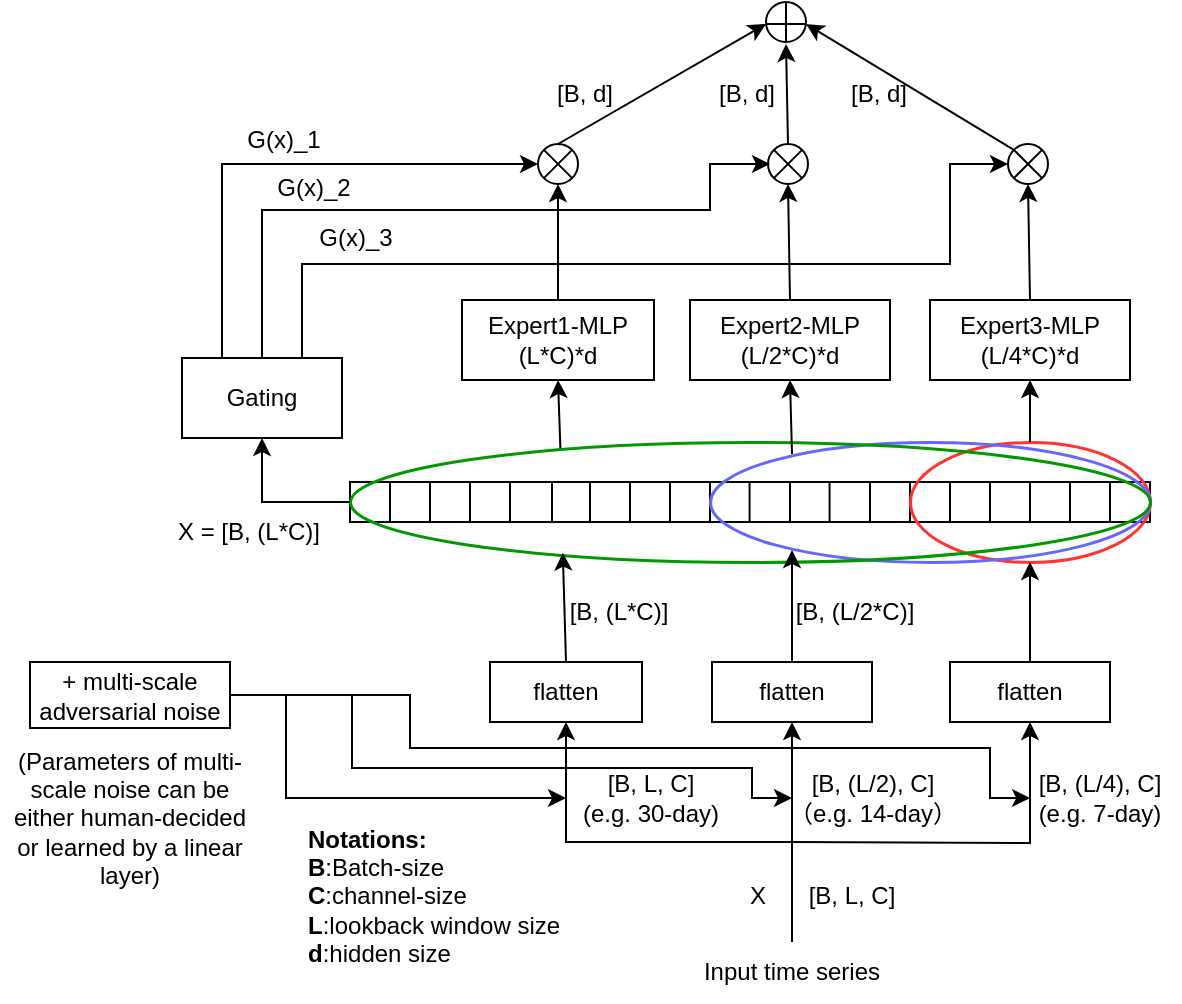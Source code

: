 <mxfile version="22.1.5" type="github">
  <diagram id="mCheTAdoRBEMM2ChDu2A" name="Page-1">
    <mxGraphModel dx="264" dy="119" grid="1" gridSize="10" guides="1" tooltips="1" connect="1" arrows="1" fold="1" page="1" pageScale="1" pageWidth="827" pageHeight="1169" math="0" shadow="0">
      <root>
        <mxCell id="0" />
        <mxCell id="1" parent="0" />
        <mxCell id="4p1qmTCOK1UH07okr2WW-84" value="" style="rounded=0;whiteSpace=wrap;html=1;" vertex="1" parent="1">
          <mxGeometry x="240" y="417" width="400" height="20" as="geometry" />
        </mxCell>
        <mxCell id="4p1qmTCOK1UH07okr2WW-85" value="" style="endArrow=none;html=1;rounded=0;exitX=0.06;exitY=0.006;exitDx=0;exitDy=0;exitPerimeter=0;entryX=0.06;entryY=1.006;entryDx=0;entryDy=0;entryPerimeter=0;" edge="1" parent="1">
          <mxGeometry width="50" height="50" relative="1" as="geometry">
            <mxPoint x="260.0" y="417.0" as="sourcePoint" />
            <mxPoint x="260.0" y="437.0" as="targetPoint" />
          </mxGeometry>
        </mxCell>
        <mxCell id="4p1qmTCOK1UH07okr2WW-86" value="" style="endArrow=none;html=1;rounded=0;exitX=0.06;exitY=0.006;exitDx=0;exitDy=0;exitPerimeter=0;entryX=0.06;entryY=1.006;entryDx=0;entryDy=0;entryPerimeter=0;" edge="1" parent="1">
          <mxGeometry width="50" height="50" relative="1" as="geometry">
            <mxPoint x="360" y="417" as="sourcePoint" />
            <mxPoint x="360" y="437" as="targetPoint" />
          </mxGeometry>
        </mxCell>
        <mxCell id="4p1qmTCOK1UH07okr2WW-87" value="" style="endArrow=none;html=1;rounded=0;exitX=0.06;exitY=0.006;exitDx=0;exitDy=0;exitPerimeter=0;entryX=0.06;entryY=1.006;entryDx=0;entryDy=0;entryPerimeter=0;" edge="1" parent="1">
          <mxGeometry width="50" height="50" relative="1" as="geometry">
            <mxPoint x="380" y="417" as="sourcePoint" />
            <mxPoint x="380" y="437" as="targetPoint" />
          </mxGeometry>
        </mxCell>
        <mxCell id="4p1qmTCOK1UH07okr2WW-88" value="" style="endArrow=none;html=1;rounded=0;exitX=0.06;exitY=0.006;exitDx=0;exitDy=0;exitPerimeter=0;entryX=0.06;entryY=1.006;entryDx=0;entryDy=0;entryPerimeter=0;" edge="1" parent="1">
          <mxGeometry width="50" height="50" relative="1" as="geometry">
            <mxPoint x="400" y="417" as="sourcePoint" />
            <mxPoint x="400" y="437" as="targetPoint" />
          </mxGeometry>
        </mxCell>
        <mxCell id="4p1qmTCOK1UH07okr2WW-89" value="" style="endArrow=none;html=1;rounded=0;exitX=0.06;exitY=0.006;exitDx=0;exitDy=0;exitPerimeter=0;entryX=0.06;entryY=1.006;entryDx=0;entryDy=0;entryPerimeter=0;" edge="1" parent="1">
          <mxGeometry width="50" height="50" relative="1" as="geometry">
            <mxPoint x="420" y="417" as="sourcePoint" />
            <mxPoint x="420" y="437" as="targetPoint" />
          </mxGeometry>
        </mxCell>
        <mxCell id="4p1qmTCOK1UH07okr2WW-90" value="" style="endArrow=none;html=1;rounded=0;exitX=0.06;exitY=0.006;exitDx=0;exitDy=0;exitPerimeter=0;entryX=0.06;entryY=1.006;entryDx=0;entryDy=0;entryPerimeter=0;" edge="1" parent="1">
          <mxGeometry width="50" height="50" relative="1" as="geometry">
            <mxPoint x="439.79" y="417" as="sourcePoint" />
            <mxPoint x="439.79" y="437" as="targetPoint" />
          </mxGeometry>
        </mxCell>
        <mxCell id="4p1qmTCOK1UH07okr2WW-91" value="" style="endArrow=none;html=1;rounded=0;exitX=0.06;exitY=0.006;exitDx=0;exitDy=0;exitPerimeter=0;entryX=0.06;entryY=1.006;entryDx=0;entryDy=0;entryPerimeter=0;" edge="1" parent="1">
          <mxGeometry width="50" height="50" relative="1" as="geometry">
            <mxPoint x="460" y="417" as="sourcePoint" />
            <mxPoint x="460" y="437" as="targetPoint" />
          </mxGeometry>
        </mxCell>
        <mxCell id="4p1qmTCOK1UH07okr2WW-92" value="" style="endArrow=none;html=1;rounded=0;exitX=0.06;exitY=0.006;exitDx=0;exitDy=0;exitPerimeter=0;entryX=0.06;entryY=1.006;entryDx=0;entryDy=0;entryPerimeter=0;" edge="1" parent="1">
          <mxGeometry width="50" height="50" relative="1" as="geometry">
            <mxPoint x="479.79" y="417" as="sourcePoint" />
            <mxPoint x="479.79" y="437" as="targetPoint" />
          </mxGeometry>
        </mxCell>
        <mxCell id="4p1qmTCOK1UH07okr2WW-93" value="" style="endArrow=none;html=1;rounded=0;exitX=0.06;exitY=0.006;exitDx=0;exitDy=0;exitPerimeter=0;entryX=0.06;entryY=1.006;entryDx=0;entryDy=0;entryPerimeter=0;" edge="1" parent="1">
          <mxGeometry width="50" height="50" relative="1" as="geometry">
            <mxPoint x="500" y="417" as="sourcePoint" />
            <mxPoint x="500" y="437" as="targetPoint" />
          </mxGeometry>
        </mxCell>
        <mxCell id="4p1qmTCOK1UH07okr2WW-94" value="" style="endArrow=none;html=1;rounded=0;exitX=0.06;exitY=0.006;exitDx=0;exitDy=0;exitPerimeter=0;entryX=0.06;entryY=1.006;entryDx=0;entryDy=0;entryPerimeter=0;" edge="1" parent="1">
          <mxGeometry width="50" height="50" relative="1" as="geometry">
            <mxPoint x="520" y="417" as="sourcePoint" />
            <mxPoint x="520" y="437" as="targetPoint" />
          </mxGeometry>
        </mxCell>
        <mxCell id="4p1qmTCOK1UH07okr2WW-95" value="" style="endArrow=none;html=1;rounded=0;exitX=0.06;exitY=0.006;exitDx=0;exitDy=0;exitPerimeter=0;entryX=0.06;entryY=1.006;entryDx=0;entryDy=0;entryPerimeter=0;" edge="1" parent="1">
          <mxGeometry width="50" height="50" relative="1" as="geometry">
            <mxPoint x="560" y="417" as="sourcePoint" />
            <mxPoint x="560" y="437" as="targetPoint" />
          </mxGeometry>
        </mxCell>
        <mxCell id="4p1qmTCOK1UH07okr2WW-96" value="" style="endArrow=none;html=1;rounded=0;exitX=0.06;exitY=0.006;exitDx=0;exitDy=0;exitPerimeter=0;entryX=0.06;entryY=1.006;entryDx=0;entryDy=0;entryPerimeter=0;" edge="1" parent="1">
          <mxGeometry width="50" height="50" relative="1" as="geometry">
            <mxPoint x="540" y="417" as="sourcePoint" />
            <mxPoint x="540" y="437" as="targetPoint" />
          </mxGeometry>
        </mxCell>
        <mxCell id="4p1qmTCOK1UH07okr2WW-97" value="" style="endArrow=none;html=1;rounded=0;exitX=0.06;exitY=0.006;exitDx=0;exitDy=0;exitPerimeter=0;entryX=0.06;entryY=1.006;entryDx=0;entryDy=0;entryPerimeter=0;" edge="1" parent="1">
          <mxGeometry width="50" height="50" relative="1" as="geometry">
            <mxPoint x="580" y="417" as="sourcePoint" />
            <mxPoint x="580" y="437" as="targetPoint" />
          </mxGeometry>
        </mxCell>
        <mxCell id="4p1qmTCOK1UH07okr2WW-98" value="" style="endArrow=none;html=1;rounded=0;exitX=0.06;exitY=0.006;exitDx=0;exitDy=0;exitPerimeter=0;entryX=0.06;entryY=1.006;entryDx=0;entryDy=0;entryPerimeter=0;" edge="1" parent="1">
          <mxGeometry width="50" height="50" relative="1" as="geometry">
            <mxPoint x="600" y="417" as="sourcePoint" />
            <mxPoint x="600" y="437" as="targetPoint" />
          </mxGeometry>
        </mxCell>
        <mxCell id="4p1qmTCOK1UH07okr2WW-99" value="" style="endArrow=none;html=1;rounded=0;exitX=0.06;exitY=0.006;exitDx=0;exitDy=0;exitPerimeter=0;entryX=0.06;entryY=1.006;entryDx=0;entryDy=0;entryPerimeter=0;" edge="1" parent="1">
          <mxGeometry width="50" height="50" relative="1" as="geometry">
            <mxPoint x="620" y="417" as="sourcePoint" />
            <mxPoint x="620" y="437" as="targetPoint" />
          </mxGeometry>
        </mxCell>
        <mxCell id="4p1qmTCOK1UH07okr2WW-100" value="" style="ellipse;whiteSpace=wrap;html=1;fillColor=none;strokeColor=#FF3333;strokeWidth=1.5;" vertex="1" parent="1">
          <mxGeometry x="520" y="397" width="120" height="60" as="geometry" />
        </mxCell>
        <mxCell id="4p1qmTCOK1UH07okr2WW-101" value="" style="ellipse;whiteSpace=wrap;html=1;fillColor=none;strokeColor=#6666FF;strokeWidth=1.5;" vertex="1" parent="1">
          <mxGeometry x="420" y="397" width="220" height="60" as="geometry" />
        </mxCell>
        <mxCell id="4p1qmTCOK1UH07okr2WW-102" value="" style="ellipse;whiteSpace=wrap;html=1;fillColor=none;strokeColor=#009900;strokeWidth=1.5;" vertex="1" parent="1">
          <mxGeometry x="240" y="397" width="400" height="60" as="geometry" />
        </mxCell>
        <mxCell id="4p1qmTCOK1UH07okr2WW-103" value="Expert1-MLP&lt;br&gt;(L*C)*d" style="rounded=0;whiteSpace=wrap;html=1;" vertex="1" parent="1">
          <mxGeometry x="296" y="326" width="96" height="40" as="geometry" />
        </mxCell>
        <mxCell id="4p1qmTCOK1UH07okr2WW-104" value="Expert2-MLP&lt;br&gt;(L/2*C)*d" style="rounded=0;whiteSpace=wrap;html=1;" vertex="1" parent="1">
          <mxGeometry x="410" y="326" width="100" height="40" as="geometry" />
        </mxCell>
        <mxCell id="4p1qmTCOK1UH07okr2WW-105" value="Expert3-MLP&lt;br&gt;(L/4*C)*d" style="rounded=0;whiteSpace=wrap;html=1;" vertex="1" parent="1">
          <mxGeometry x="530" y="326" width="100" height="40" as="geometry" />
        </mxCell>
        <mxCell id="4p1qmTCOK1UH07okr2WW-106" value="" style="endArrow=classic;html=1;rounded=0;exitX=0.263;exitY=0.051;exitDx=0;exitDy=0;entryX=0.5;entryY=1;entryDx=0;entryDy=0;exitPerimeter=0;" edge="1" parent="1" source="4p1qmTCOK1UH07okr2WW-102" target="4p1qmTCOK1UH07okr2WW-103">
          <mxGeometry width="50" height="50" relative="1" as="geometry">
            <mxPoint x="390" y="347" as="sourcePoint" />
            <mxPoint x="440" y="297" as="targetPoint" />
          </mxGeometry>
        </mxCell>
        <mxCell id="4p1qmTCOK1UH07okr2WW-107" value="" style="endArrow=classic;html=1;rounded=0;entryX=0.5;entryY=1;entryDx=0;entryDy=0;" edge="1" parent="1" target="4p1qmTCOK1UH07okr2WW-104">
          <mxGeometry width="50" height="50" relative="1" as="geometry">
            <mxPoint x="461" y="403" as="sourcePoint" />
            <mxPoint x="460" y="343" as="targetPoint" />
          </mxGeometry>
        </mxCell>
        <mxCell id="4p1qmTCOK1UH07okr2WW-108" value="" style="endArrow=classic;html=1;rounded=0;exitX=0.5;exitY=0;exitDx=0;exitDy=0;entryX=0.5;entryY=1;entryDx=0;entryDy=0;" edge="1" parent="1" source="4p1qmTCOK1UH07okr2WW-100" target="4p1qmTCOK1UH07okr2WW-105">
          <mxGeometry width="50" height="50" relative="1" as="geometry">
            <mxPoint x="570" y="331.5" as="sourcePoint" />
            <mxPoint x="574" y="222.5" as="targetPoint" />
          </mxGeometry>
        </mxCell>
        <mxCell id="4p1qmTCOK1UH07okr2WW-109" value="Gating" style="rounded=0;whiteSpace=wrap;html=1;" vertex="1" parent="1">
          <mxGeometry x="156" y="355" width="80" height="40" as="geometry" />
        </mxCell>
        <mxCell id="4p1qmTCOK1UH07okr2WW-110" value="" style="endArrow=classic;html=1;rounded=0;exitX=0;exitY=0.5;exitDx=0;exitDy=0;entryX=0.5;entryY=1;entryDx=0;entryDy=0;" edge="1" parent="1" source="4p1qmTCOK1UH07okr2WW-84" target="4p1qmTCOK1UH07okr2WW-109">
          <mxGeometry width="50" height="50" relative="1" as="geometry">
            <mxPoint x="340" y="437" as="sourcePoint" />
            <mxPoint x="390" y="387" as="targetPoint" />
            <Array as="points">
              <mxPoint x="196" y="427" />
            </Array>
          </mxGeometry>
        </mxCell>
        <mxCell id="4p1qmTCOK1UH07okr2WW-111" value="" style="ellipse;whiteSpace=wrap;html=1;aspect=fixed;fillColor=none;" vertex="1" parent="1">
          <mxGeometry x="334" y="248" width="20" height="20" as="geometry" />
        </mxCell>
        <mxCell id="4p1qmTCOK1UH07okr2WW-112" value="" style="endArrow=none;html=1;rounded=0;exitX=0;exitY=1;exitDx=0;exitDy=0;entryX=1;entryY=0;entryDx=0;entryDy=0;" edge="1" parent="1" source="4p1qmTCOK1UH07okr2WW-111" target="4p1qmTCOK1UH07okr2WW-111">
          <mxGeometry width="50" height="50" relative="1" as="geometry">
            <mxPoint x="337.653" y="272.877" as="sourcePoint" />
            <mxPoint x="360.35" y="253.12" as="targetPoint" />
          </mxGeometry>
        </mxCell>
        <mxCell id="4p1qmTCOK1UH07okr2WW-113" value="" style="endArrow=none;html=1;rounded=0;exitX=0;exitY=0;exitDx=0;exitDy=0;entryX=1;entryY=1;entryDx=0;entryDy=0;" edge="1" parent="1" source="4p1qmTCOK1UH07okr2WW-111" target="4p1qmTCOK1UH07okr2WW-111">
          <mxGeometry width="50" height="50" relative="1" as="geometry">
            <mxPoint x="348" y="284" as="sourcePoint" />
            <mxPoint x="371" y="264" as="targetPoint" />
          </mxGeometry>
        </mxCell>
        <mxCell id="4p1qmTCOK1UH07okr2WW-114" value="" style="ellipse;whiteSpace=wrap;html=1;aspect=fixed;fillColor=none;" vertex="1" parent="1">
          <mxGeometry x="449" y="248" width="20" height="20" as="geometry" />
        </mxCell>
        <mxCell id="4p1qmTCOK1UH07okr2WW-115" value="" style="endArrow=none;html=1;rounded=0;exitX=0;exitY=1;exitDx=0;exitDy=0;entryX=1;entryY=0;entryDx=0;entryDy=0;" edge="1" parent="1" source="4p1qmTCOK1UH07okr2WW-114" target="4p1qmTCOK1UH07okr2WW-114">
          <mxGeometry width="50" height="50" relative="1" as="geometry">
            <mxPoint x="422.653" y="282.877" as="sourcePoint" />
            <mxPoint x="445.35" y="263.12" as="targetPoint" />
          </mxGeometry>
        </mxCell>
        <mxCell id="4p1qmTCOK1UH07okr2WW-116" value="" style="endArrow=none;html=1;rounded=0;exitX=0;exitY=0;exitDx=0;exitDy=0;entryX=1;entryY=1;entryDx=0;entryDy=0;" edge="1" parent="1" source="4p1qmTCOK1UH07okr2WW-114" target="4p1qmTCOK1UH07okr2WW-114">
          <mxGeometry width="50" height="50" relative="1" as="geometry">
            <mxPoint x="433" y="294" as="sourcePoint" />
            <mxPoint x="456" y="274" as="targetPoint" />
          </mxGeometry>
        </mxCell>
        <mxCell id="4p1qmTCOK1UH07okr2WW-117" value="" style="ellipse;whiteSpace=wrap;html=1;aspect=fixed;fillColor=none;" vertex="1" parent="1">
          <mxGeometry x="569" y="248" width="20" height="20" as="geometry" />
        </mxCell>
        <mxCell id="4p1qmTCOK1UH07okr2WW-118" value="" style="endArrow=none;html=1;rounded=0;exitX=0;exitY=1;exitDx=0;exitDy=0;entryX=1;entryY=0;entryDx=0;entryDy=0;" edge="1" parent="1" source="4p1qmTCOK1UH07okr2WW-117" target="4p1qmTCOK1UH07okr2WW-117">
          <mxGeometry width="50" height="50" relative="1" as="geometry">
            <mxPoint x="572.653" y="272.877" as="sourcePoint" />
            <mxPoint x="595.35" y="253.12" as="targetPoint" />
          </mxGeometry>
        </mxCell>
        <mxCell id="4p1qmTCOK1UH07okr2WW-119" value="" style="endArrow=none;html=1;rounded=0;exitX=0;exitY=0;exitDx=0;exitDy=0;entryX=1;entryY=1;entryDx=0;entryDy=0;" edge="1" parent="1" source="4p1qmTCOK1UH07okr2WW-117" target="4p1qmTCOK1UH07okr2WW-117">
          <mxGeometry width="50" height="50" relative="1" as="geometry">
            <mxPoint x="583" y="284" as="sourcePoint" />
            <mxPoint x="606" y="264" as="targetPoint" />
          </mxGeometry>
        </mxCell>
        <mxCell id="4p1qmTCOK1UH07okr2WW-120" value="" style="endArrow=classic;html=1;rounded=0;entryX=0;entryY=0.5;entryDx=0;entryDy=0;exitX=0.25;exitY=0;exitDx=0;exitDy=0;" edge="1" parent="1" source="4p1qmTCOK1UH07okr2WW-109" target="4p1qmTCOK1UH07okr2WW-111">
          <mxGeometry width="50" height="50" relative="1" as="geometry">
            <mxPoint x="176" y="350" as="sourcePoint" />
            <mxPoint x="270" y="238" as="targetPoint" />
            <Array as="points">
              <mxPoint x="176" y="258" />
            </Array>
          </mxGeometry>
        </mxCell>
        <mxCell id="4p1qmTCOK1UH07okr2WW-121" value="" style="endArrow=classic;html=1;rounded=0;exitX=0.5;exitY=0;exitDx=0;exitDy=0;entryX=0.5;entryY=1;entryDx=0;entryDy=0;" edge="1" parent="1" source="4p1qmTCOK1UH07okr2WW-103" target="4p1qmTCOK1UH07okr2WW-111">
          <mxGeometry width="50" height="50" relative="1" as="geometry">
            <mxPoint x="370" y="306" as="sourcePoint" />
            <mxPoint x="420" y="266" as="targetPoint" />
          </mxGeometry>
        </mxCell>
        <mxCell id="4p1qmTCOK1UH07okr2WW-122" value="" style="endArrow=classic;html=1;rounded=0;exitX=0.5;exitY=0;exitDx=0;exitDy=0;entryX=0.5;entryY=1;entryDx=0;entryDy=0;" edge="1" parent="1" source="4p1qmTCOK1UH07okr2WW-104" target="4p1qmTCOK1UH07okr2WW-114">
          <mxGeometry width="50" height="50" relative="1" as="geometry">
            <mxPoint x="330" y="246" as="sourcePoint" />
            <mxPoint x="380" y="196" as="targetPoint" />
          </mxGeometry>
        </mxCell>
        <mxCell id="4p1qmTCOK1UH07okr2WW-123" value="" style="endArrow=classic;html=1;rounded=0;exitX=0.5;exitY=0;exitDx=0;exitDy=0;entryX=0.5;entryY=1;entryDx=0;entryDy=0;" edge="1" parent="1" source="4p1qmTCOK1UH07okr2WW-105" target="4p1qmTCOK1UH07okr2WW-117">
          <mxGeometry width="50" height="50" relative="1" as="geometry">
            <mxPoint x="480" y="323" as="sourcePoint" />
            <mxPoint x="480" y="266" as="targetPoint" />
          </mxGeometry>
        </mxCell>
        <mxCell id="4p1qmTCOK1UH07okr2WW-124" value="" style="endArrow=classic;html=1;rounded=0;exitX=0.5;exitY=0;exitDx=0;exitDy=0;" edge="1" parent="1" source="4p1qmTCOK1UH07okr2WW-109">
          <mxGeometry width="50" height="50" relative="1" as="geometry">
            <mxPoint x="196" y="368" as="sourcePoint" />
            <mxPoint x="450" y="258" as="targetPoint" />
            <Array as="points">
              <mxPoint x="196" y="281" />
              <mxPoint x="420" y="281" />
              <mxPoint x="420" y="258" />
            </Array>
          </mxGeometry>
        </mxCell>
        <mxCell id="4p1qmTCOK1UH07okr2WW-125" value="" style="endArrow=classic;html=1;rounded=0;entryX=0;entryY=0.5;entryDx=0;entryDy=0;exitX=0.75;exitY=0;exitDx=0;exitDy=0;" edge="1" parent="1" source="4p1qmTCOK1UH07okr2WW-109" target="4p1qmTCOK1UH07okr2WW-117">
          <mxGeometry width="50" height="50" relative="1" as="geometry">
            <mxPoint x="220" y="350" as="sourcePoint" />
            <mxPoint x="470" y="268" as="targetPoint" />
            <Array as="points">
              <mxPoint x="216" y="308" />
              <mxPoint x="540" y="308" />
              <mxPoint x="540" y="258" />
            </Array>
          </mxGeometry>
        </mxCell>
        <mxCell id="4p1qmTCOK1UH07okr2WW-126" value="" style="ellipse;whiteSpace=wrap;html=1;aspect=fixed;fillColor=none;direction=east;flipH=1;flipV=1;" vertex="1" parent="1">
          <mxGeometry x="448" y="177" width="20" height="20" as="geometry" />
        </mxCell>
        <mxCell id="4p1qmTCOK1UH07okr2WW-127" value="" style="endArrow=none;html=1;rounded=0;exitX=0;exitY=0.5;exitDx=0;exitDy=0;entryX=1;entryY=0.5;entryDx=0;entryDy=0;" edge="1" parent="1">
          <mxGeometry width="50" height="50" relative="1" as="geometry">
            <mxPoint x="448" y="188" as="sourcePoint" />
            <mxPoint x="468" y="188" as="targetPoint" />
          </mxGeometry>
        </mxCell>
        <mxCell id="4p1qmTCOK1UH07okr2WW-128" value="" style="endArrow=none;html=1;rounded=0;exitX=0.5;exitY=0;exitDx=0;exitDy=0;entryX=0.5;entryY=1;entryDx=0;entryDy=0;" edge="1" parent="1" source="4p1qmTCOK1UH07okr2WW-126" target="4p1qmTCOK1UH07okr2WW-126">
          <mxGeometry width="50" height="50" relative="1" as="geometry">
            <mxPoint x="454" y="161.0" as="sourcePoint" />
            <mxPoint x="431" y="181.0" as="targetPoint" />
          </mxGeometry>
        </mxCell>
        <mxCell id="4p1qmTCOK1UH07okr2WW-129" value="" style="endArrow=classic;html=1;rounded=0;exitX=0.5;exitY=0;exitDx=0;exitDy=0;entryX=0;entryY=0.5;entryDx=0;entryDy=0;" edge="1" parent="1" source="4p1qmTCOK1UH07okr2WW-111">
          <mxGeometry width="50" height="50" relative="1" as="geometry">
            <mxPoint x="350" y="208" as="sourcePoint" />
            <mxPoint x="448" y="188" as="targetPoint" />
          </mxGeometry>
        </mxCell>
        <mxCell id="4p1qmTCOK1UH07okr2WW-130" value="" style="endArrow=classic;html=1;rounded=0;exitX=0.5;exitY=0;exitDx=0;exitDy=0;entryX=0.5;entryY=1;entryDx=0;entryDy=0;" edge="1" parent="1" source="4p1qmTCOK1UH07okr2WW-114">
          <mxGeometry width="50" height="50" relative="1" as="geometry">
            <mxPoint x="485" y="238" as="sourcePoint" />
            <mxPoint x="458" y="198" as="targetPoint" />
          </mxGeometry>
        </mxCell>
        <mxCell id="4p1qmTCOK1UH07okr2WW-131" style="edgeStyle=orthogonalEdgeStyle;rounded=0;orthogonalLoop=1;jettySize=auto;html=1;exitX=0.5;exitY=0;exitDx=0;exitDy=0;entryX=0.5;entryY=1;entryDx=0;entryDy=0;" edge="1" parent="1" target="4p1qmTCOK1UH07okr2WW-138">
          <mxGeometry relative="1" as="geometry">
            <mxPoint x="461" y="627" as="sourcePoint" />
            <mxPoint x="370" y="577" as="targetPoint" />
            <Array as="points">
              <mxPoint x="461" y="597" />
              <mxPoint x="348" y="597" />
            </Array>
          </mxGeometry>
        </mxCell>
        <mxCell id="4p1qmTCOK1UH07okr2WW-132" style="edgeStyle=orthogonalEdgeStyle;rounded=0;orthogonalLoop=1;jettySize=auto;html=1;entryX=0.5;entryY=1;entryDx=0;entryDy=0;" edge="1" parent="1" target="4p1qmTCOK1UH07okr2WW-140">
          <mxGeometry relative="1" as="geometry">
            <mxPoint x="461" y="597" as="sourcePoint" />
            <mxPoint x="577" y="577" as="targetPoint" />
          </mxGeometry>
        </mxCell>
        <mxCell id="4p1qmTCOK1UH07okr2WW-133" value="X" style="text;html=1;strokeColor=none;fillColor=none;align=center;verticalAlign=middle;whiteSpace=wrap;rounded=0;" vertex="1" parent="1">
          <mxGeometry x="434" y="609" width="20" height="30" as="geometry" />
        </mxCell>
        <mxCell id="4p1qmTCOK1UH07okr2WW-134" value="[B, L, C]" style="text;html=1;strokeColor=none;fillColor=none;align=center;verticalAlign=middle;whiteSpace=wrap;rounded=0;" vertex="1" parent="1">
          <mxGeometry x="466" y="609" width="50" height="30" as="geometry" />
        </mxCell>
        <mxCell id="4p1qmTCOK1UH07okr2WW-135" value="[B, L, C]&lt;br&gt;(e.g. 30-day)" style="text;html=1;strokeColor=none;fillColor=none;align=center;verticalAlign=middle;whiteSpace=wrap;rounded=0;" vertex="1" parent="1">
          <mxGeometry x="351" y="560" width="79" height="30" as="geometry" />
        </mxCell>
        <mxCell id="4p1qmTCOK1UH07okr2WW-136" value="[B, (L/2), C]&lt;br&gt;（e.g. 14-day）" style="text;html=1;strokeColor=none;fillColor=none;align=center;verticalAlign=middle;whiteSpace=wrap;rounded=0;" vertex="1" parent="1">
          <mxGeometry x="454" y="560" width="95" height="30" as="geometry" />
        </mxCell>
        <mxCell id="4p1qmTCOK1UH07okr2WW-137" value="[B, (L/4), C]&lt;br&gt;(e.g. 7-day)" style="text;html=1;strokeColor=none;fillColor=none;align=center;verticalAlign=middle;whiteSpace=wrap;rounded=0;" vertex="1" parent="1">
          <mxGeometry x="575" y="560" width="80" height="30" as="geometry" />
        </mxCell>
        <mxCell id="4p1qmTCOK1UH07okr2WW-138" value="flatten" style="rounded=0;whiteSpace=wrap;html=1;" vertex="1" parent="1">
          <mxGeometry x="310" y="507" width="76" height="30" as="geometry" />
        </mxCell>
        <mxCell id="4p1qmTCOK1UH07okr2WW-139" value="flatten" style="rounded=0;whiteSpace=wrap;html=1;" vertex="1" parent="1">
          <mxGeometry x="421" y="507" width="80" height="30" as="geometry" />
        </mxCell>
        <mxCell id="4p1qmTCOK1UH07okr2WW-140" value="flatten" style="rounded=0;whiteSpace=wrap;html=1;" vertex="1" parent="1">
          <mxGeometry x="540" y="507" width="80" height="30" as="geometry" />
        </mxCell>
        <mxCell id="4p1qmTCOK1UH07okr2WW-141" value="" style="endArrow=classic;html=1;rounded=0;exitX=0.5;exitY=0;exitDx=0;exitDy=0;entryX=0.266;entryY=0.922;entryDx=0;entryDy=0;entryPerimeter=0;" edge="1" parent="1" source="4p1qmTCOK1UH07okr2WW-138" target="4p1qmTCOK1UH07okr2WW-102">
          <mxGeometry width="50" height="50" relative="1" as="geometry">
            <mxPoint x="420" y="557" as="sourcePoint" />
            <mxPoint x="370" y="447" as="targetPoint" />
          </mxGeometry>
        </mxCell>
        <mxCell id="4p1qmTCOK1UH07okr2WW-142" value="" style="endArrow=classic;html=1;rounded=0;exitX=0.5;exitY=0;exitDx=0;exitDy=0;" edge="1" parent="1" source="4p1qmTCOK1UH07okr2WW-139">
          <mxGeometry width="50" height="50" relative="1" as="geometry">
            <mxPoint x="461" y="510" as="sourcePoint" />
            <mxPoint x="461" y="451" as="targetPoint" />
          </mxGeometry>
        </mxCell>
        <mxCell id="4p1qmTCOK1UH07okr2WW-143" value="" style="endArrow=classic;html=1;rounded=0;exitX=0.5;exitY=0;exitDx=0;exitDy=0;entryX=0.5;entryY=1;entryDx=0;entryDy=0;" edge="1" parent="1" source="4p1qmTCOK1UH07okr2WW-140" target="4p1qmTCOK1UH07okr2WW-100">
          <mxGeometry width="50" height="50" relative="1" as="geometry">
            <mxPoint x="430" y="397" as="sourcePoint" />
            <mxPoint x="570" y="467" as="targetPoint" />
          </mxGeometry>
        </mxCell>
        <mxCell id="4p1qmTCOK1UH07okr2WW-144" value="" style="endArrow=none;html=1;rounded=0;exitX=0.06;exitY=0.006;exitDx=0;exitDy=0;exitPerimeter=0;entryX=0.06;entryY=1.006;entryDx=0;entryDy=0;entryPerimeter=0;" edge="1" parent="1">
          <mxGeometry width="50" height="50" relative="1" as="geometry">
            <mxPoint x="341" y="417" as="sourcePoint" />
            <mxPoint x="341" y="437" as="targetPoint" />
          </mxGeometry>
        </mxCell>
        <mxCell id="4p1qmTCOK1UH07okr2WW-145" value="" style="endArrow=none;html=1;rounded=0;exitX=0.06;exitY=0.006;exitDx=0;exitDy=0;exitPerimeter=0;entryX=0.06;entryY=1.006;entryDx=0;entryDy=0;entryPerimeter=0;" edge="1" parent="1">
          <mxGeometry width="50" height="50" relative="1" as="geometry">
            <mxPoint x="320" y="417" as="sourcePoint" />
            <mxPoint x="320" y="437" as="targetPoint" />
          </mxGeometry>
        </mxCell>
        <mxCell id="4p1qmTCOK1UH07okr2WW-146" value="" style="endArrow=none;html=1;rounded=0;exitX=0.06;exitY=0.006;exitDx=0;exitDy=0;exitPerimeter=0;entryX=0.06;entryY=1.006;entryDx=0;entryDy=0;entryPerimeter=0;" edge="1" parent="1">
          <mxGeometry width="50" height="50" relative="1" as="geometry">
            <mxPoint x="300" y="417" as="sourcePoint" />
            <mxPoint x="300" y="437" as="targetPoint" />
          </mxGeometry>
        </mxCell>
        <mxCell id="4p1qmTCOK1UH07okr2WW-147" value="" style="endArrow=none;html=1;rounded=0;exitX=0.06;exitY=0.006;exitDx=0;exitDy=0;exitPerimeter=0;entryX=0.06;entryY=1.006;entryDx=0;entryDy=0;entryPerimeter=0;" edge="1" parent="1">
          <mxGeometry width="50" height="50" relative="1" as="geometry">
            <mxPoint x="280" y="417" as="sourcePoint" />
            <mxPoint x="280" y="437" as="targetPoint" />
          </mxGeometry>
        </mxCell>
        <mxCell id="4p1qmTCOK1UH07okr2WW-148" value="[B, (L*C)]" style="text;html=1;strokeColor=none;fillColor=none;align=center;verticalAlign=middle;whiteSpace=wrap;rounded=0;" vertex="1" parent="1">
          <mxGeometry x="335" y="467" width="79" height="30" as="geometry" />
        </mxCell>
        <mxCell id="4p1qmTCOK1UH07okr2WW-149" value="[B, (L/2*C)]" style="text;html=1;strokeColor=none;fillColor=none;align=center;verticalAlign=middle;whiteSpace=wrap;rounded=0;" vertex="1" parent="1">
          <mxGeometry x="445" y="467" width="95" height="30" as="geometry" />
        </mxCell>
        <mxCell id="4p1qmTCOK1UH07okr2WW-150" style="edgeStyle=orthogonalEdgeStyle;rounded=0;orthogonalLoop=1;jettySize=auto;html=1;exitX=0.5;exitY=1;exitDx=0;exitDy=0;" edge="1" parent="1" source="4p1qmTCOK1UH07okr2WW-103" target="4p1qmTCOK1UH07okr2WW-103">
          <mxGeometry relative="1" as="geometry" />
        </mxCell>
        <mxCell id="4p1qmTCOK1UH07okr2WW-151" value="&lt;b&gt;Notations:&lt;/b&gt;&lt;br&gt;&lt;b&gt;B&lt;/b&gt;:Batch-size&lt;br&gt;&lt;b&gt;C&lt;/b&gt;:channel-size&lt;br&gt;&lt;b&gt;L&lt;/b&gt;:lookback window size&lt;br&gt;&lt;b&gt;d&lt;/b&gt;:hidden size" style="text;html=1;strokeColor=none;fillColor=none;align=left;verticalAlign=middle;whiteSpace=wrap;rounded=0;" vertex="1" parent="1">
          <mxGeometry x="217" y="609" width="134" height="30" as="geometry" />
        </mxCell>
        <mxCell id="4p1qmTCOK1UH07okr2WW-152" style="edgeStyle=orthogonalEdgeStyle;rounded=0;orthogonalLoop=1;jettySize=auto;html=1;" edge="1" parent="1" source="4p1qmTCOK1UH07okr2WW-153" target="4p1qmTCOK1UH07okr2WW-139">
          <mxGeometry relative="1" as="geometry" />
        </mxCell>
        <mxCell id="4p1qmTCOK1UH07okr2WW-153" value="Input time series" style="text;html=1;strokeColor=none;fillColor=none;align=center;verticalAlign=middle;whiteSpace=wrap;rounded=0;" vertex="1" parent="1">
          <mxGeometry x="376" y="647" width="170" height="30" as="geometry" />
        </mxCell>
        <mxCell id="4p1qmTCOK1UH07okr2WW-154" value="[B, d]" style="text;html=1;strokeColor=none;fillColor=none;align=center;verticalAlign=middle;whiteSpace=wrap;rounded=0;" vertex="1" parent="1">
          <mxGeometry x="341" y="208" width="33" height="30" as="geometry" />
        </mxCell>
        <mxCell id="4p1qmTCOK1UH07okr2WW-155" value="[B, d]" style="text;html=1;strokeColor=none;fillColor=none;align=center;verticalAlign=middle;whiteSpace=wrap;rounded=0;" vertex="1" parent="1">
          <mxGeometry x="422" y="208" width="33" height="30" as="geometry" />
        </mxCell>
        <mxCell id="4p1qmTCOK1UH07okr2WW-156" value="[B, d]" style="text;html=1;strokeColor=none;fillColor=none;align=center;verticalAlign=middle;whiteSpace=wrap;rounded=0;" vertex="1" parent="1">
          <mxGeometry x="488" y="208" width="33" height="30" as="geometry" />
        </mxCell>
        <mxCell id="4p1qmTCOK1UH07okr2WW-157" value="" style="endArrow=classic;html=1;rounded=0;exitX=0;exitY=0;exitDx=0;exitDy=0;entryX=1;entryY=0.5;entryDx=0;entryDy=0;" edge="1" parent="1" source="4p1qmTCOK1UH07okr2WW-117">
          <mxGeometry width="50" height="50" relative="1" as="geometry">
            <mxPoint x="410" y="198" as="sourcePoint" />
            <mxPoint x="468" y="188" as="targetPoint" />
          </mxGeometry>
        </mxCell>
        <mxCell id="4p1qmTCOK1UH07okr2WW-158" value="X = [B, (L*C)]" style="text;html=1;strokeColor=none;fillColor=none;align=center;verticalAlign=middle;whiteSpace=wrap;rounded=0;" vertex="1" parent="1">
          <mxGeometry x="150" y="427" width="79" height="30" as="geometry" />
        </mxCell>
        <mxCell id="4p1qmTCOK1UH07okr2WW-159" value="G(x)_1" style="text;html=1;strokeColor=none;fillColor=none;align=center;verticalAlign=middle;whiteSpace=wrap;rounded=0;" vertex="1" parent="1">
          <mxGeometry x="185" y="238" width="44" height="16" as="geometry" />
        </mxCell>
        <mxCell id="4p1qmTCOK1UH07okr2WW-160" value="G(x)_2" style="text;html=1;strokeColor=none;fillColor=none;align=center;verticalAlign=middle;whiteSpace=wrap;rounded=0;" vertex="1" parent="1">
          <mxGeometry x="200" y="262" width="44" height="16" as="geometry" />
        </mxCell>
        <mxCell id="4p1qmTCOK1UH07okr2WW-161" value="G(x)_3" style="text;html=1;strokeColor=none;fillColor=none;align=center;verticalAlign=middle;whiteSpace=wrap;rounded=0;" vertex="1" parent="1">
          <mxGeometry x="221" y="287" width="44" height="16" as="geometry" />
        </mxCell>
        <mxCell id="4p1qmTCOK1UH07okr2WW-162" style="edgeStyle=orthogonalEdgeStyle;rounded=0;orthogonalLoop=1;jettySize=auto;html=1;" edge="1" parent="1">
          <mxGeometry relative="1" as="geometry">
            <Array as="points">
              <mxPoint x="208" y="524" />
              <mxPoint x="208" y="575" />
            </Array>
            <mxPoint x="178" y="523.488" as="sourcePoint" />
            <mxPoint x="348" y="575" as="targetPoint" />
          </mxGeometry>
        </mxCell>
        <mxCell id="4p1qmTCOK1UH07okr2WW-163" style="edgeStyle=orthogonalEdgeStyle;rounded=0;orthogonalLoop=1;jettySize=auto;html=1;" edge="1" parent="1">
          <mxGeometry relative="1" as="geometry">
            <Array as="points">
              <mxPoint x="241" y="524" />
              <mxPoint x="241" y="560" />
              <mxPoint x="441" y="560" />
              <mxPoint x="441" y="575" />
            </Array>
            <mxPoint x="181" y="523.488" as="sourcePoint" />
            <mxPoint x="461" y="575" as="targetPoint" />
          </mxGeometry>
        </mxCell>
        <mxCell id="4p1qmTCOK1UH07okr2WW-164" style="edgeStyle=orthogonalEdgeStyle;rounded=0;orthogonalLoop=1;jettySize=auto;html=1;entryX=0.063;entryY=0.5;entryDx=0;entryDy=0;entryPerimeter=0;" edge="1" parent="1" source="4p1qmTCOK1UH07okr2WW-165" target="4p1qmTCOK1UH07okr2WW-137">
          <mxGeometry relative="1" as="geometry">
            <mxPoint x="270" y="550" as="targetPoint" />
            <Array as="points">
              <mxPoint x="270" y="524" />
              <mxPoint x="270" y="550" />
              <mxPoint x="560" y="550" />
              <mxPoint x="560" y="575" />
            </Array>
          </mxGeometry>
        </mxCell>
        <mxCell id="4p1qmTCOK1UH07okr2WW-165" value="+ multi-scale&lt;br&gt;adversarial noise" style="rounded=0;whiteSpace=wrap;html=1;" vertex="1" parent="1">
          <mxGeometry x="80" y="507" width="100" height="33" as="geometry" />
        </mxCell>
        <mxCell id="4p1qmTCOK1UH07okr2WW-166" value="(Parameters of multi-scale noise can be either human-decided or learned by a linear layer)" style="text;html=1;strokeColor=none;fillColor=none;align=center;verticalAlign=middle;whiteSpace=wrap;rounded=0;" vertex="1" parent="1">
          <mxGeometry x="65" y="570" width="130" height="30" as="geometry" />
        </mxCell>
      </root>
    </mxGraphModel>
  </diagram>
</mxfile>
